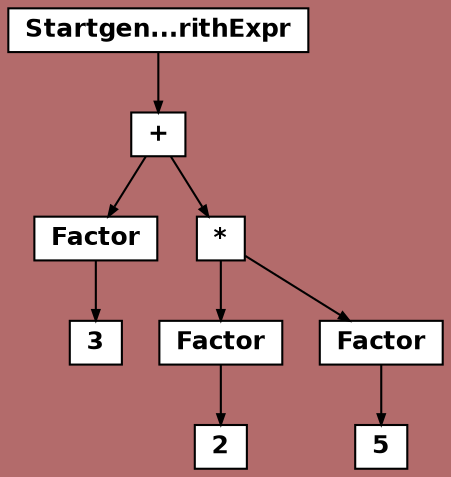digraph {

	ordering=out;
	ranksep=.4;
	bgcolor="0 .4 .7"; node [shape=box, fixedsize=false, fontsize=12, fontname="Helvetica-bold", fontcolor="black"
		width=.25, height=.25, color="black", fillcolor="white", style="filled, solid, regular"];
	edge [arrowsize=.5, color="black", style="regular"]

  n0 [label="Startgen...rithExpr"];
  n1 [label="+"];
  n1 [label="+"];
  n2 [label="Factor"];
  n2 [label="Factor"];
  n3 [label="3"];
  n4 [label="*"];
  n4 [label="*"];
  n5 [label="Factor"];
  n5 [label="Factor"];
  n6 [label="2"];
  n7 [label="Factor"];
  n7 [label="Factor"];
  n8 [label="5"];

  n0 -> n1 // "Startgen...rithExpr" -> "+"
  n1 -> n2 // "+" -> "Factor"
  n2 -> n3 // "Factor" -> "3"
  n1 -> n4 // "+" -> "*"
  n4 -> n5 // "*" -> "Factor"
  n5 -> n6 // "Factor" -> "2"
  n4 -> n7 // "*" -> "Factor"
  n7 -> n8 // "Factor" -> "5"

}
